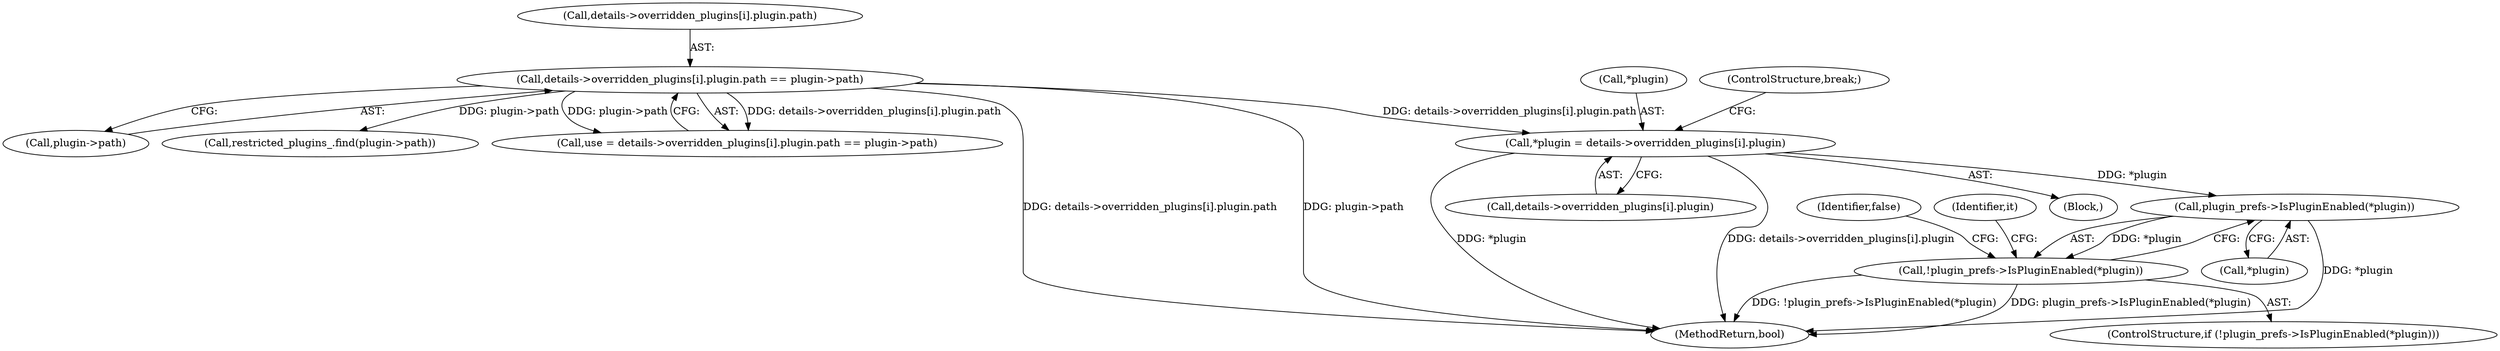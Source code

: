 digraph "1_Chrome_ac8bd041b81e46e4e4fcd5021aaa5499703952e6@array" {
"1000172" [label="(Call,*plugin = details->overridden_plugins[i].plugin)"];
"1000154" [label="(Call,details->overridden_plugins[i].plugin.path == plugin->path)"];
"1000200" [label="(Call,plugin_prefs->IsPluginEnabled(*plugin))"];
"1000199" [label="(Call,!plugin_prefs->IsPluginEnabled(*plugin))"];
"1000200" [label="(Call,plugin_prefs->IsPluginEnabled(*plugin))"];
"1000199" [label="(Call,!plugin_prefs->IsPluginEnabled(*plugin))"];
"1000201" [label="(Call,*plugin)"];
"1000204" [label="(Identifier,false)"];
"1000198" [label="(ControlStructure,if (!plugin_prefs->IsPluginEnabled(*plugin)))"];
"1000150" [label="(Block,)"];
"1000152" [label="(Call,use = details->overridden_plugins[i].plugin.path == plugin->path)"];
"1000207" [label="(Identifier,it)"];
"1000164" [label="(Call,plugin->path)"];
"1000182" [label="(ControlStructure,break;)"];
"1000172" [label="(Call,*plugin = details->overridden_plugins[i].plugin)"];
"1000173" [label="(Call,*plugin)"];
"1000175" [label="(Call,details->overridden_plugins[i].plugin)"];
"1000154" [label="(Call,details->overridden_plugins[i].plugin.path == plugin->path)"];
"1000208" [label="(Call,restricted_plugins_.find(plugin->path))"];
"1000255" [label="(MethodReturn,bool)"];
"1000155" [label="(Call,details->overridden_plugins[i].plugin.path)"];
"1000172" -> "1000150"  [label="AST: "];
"1000172" -> "1000175"  [label="CFG: "];
"1000173" -> "1000172"  [label="AST: "];
"1000175" -> "1000172"  [label="AST: "];
"1000182" -> "1000172"  [label="CFG: "];
"1000172" -> "1000255"  [label="DDG: *plugin"];
"1000172" -> "1000255"  [label="DDG: details->overridden_plugins[i].plugin"];
"1000154" -> "1000172"  [label="DDG: details->overridden_plugins[i].plugin.path"];
"1000172" -> "1000200"  [label="DDG: *plugin"];
"1000154" -> "1000152"  [label="AST: "];
"1000154" -> "1000164"  [label="CFG: "];
"1000155" -> "1000154"  [label="AST: "];
"1000164" -> "1000154"  [label="AST: "];
"1000152" -> "1000154"  [label="CFG: "];
"1000154" -> "1000255"  [label="DDG: plugin->path"];
"1000154" -> "1000255"  [label="DDG: details->overridden_plugins[i].plugin.path"];
"1000154" -> "1000152"  [label="DDG: details->overridden_plugins[i].plugin.path"];
"1000154" -> "1000152"  [label="DDG: plugin->path"];
"1000154" -> "1000208"  [label="DDG: plugin->path"];
"1000200" -> "1000199"  [label="AST: "];
"1000200" -> "1000201"  [label="CFG: "];
"1000201" -> "1000200"  [label="AST: "];
"1000199" -> "1000200"  [label="CFG: "];
"1000200" -> "1000255"  [label="DDG: *plugin"];
"1000200" -> "1000199"  [label="DDG: *plugin"];
"1000199" -> "1000198"  [label="AST: "];
"1000204" -> "1000199"  [label="CFG: "];
"1000207" -> "1000199"  [label="CFG: "];
"1000199" -> "1000255"  [label="DDG: plugin_prefs->IsPluginEnabled(*plugin)"];
"1000199" -> "1000255"  [label="DDG: !plugin_prefs->IsPluginEnabled(*plugin)"];
}
